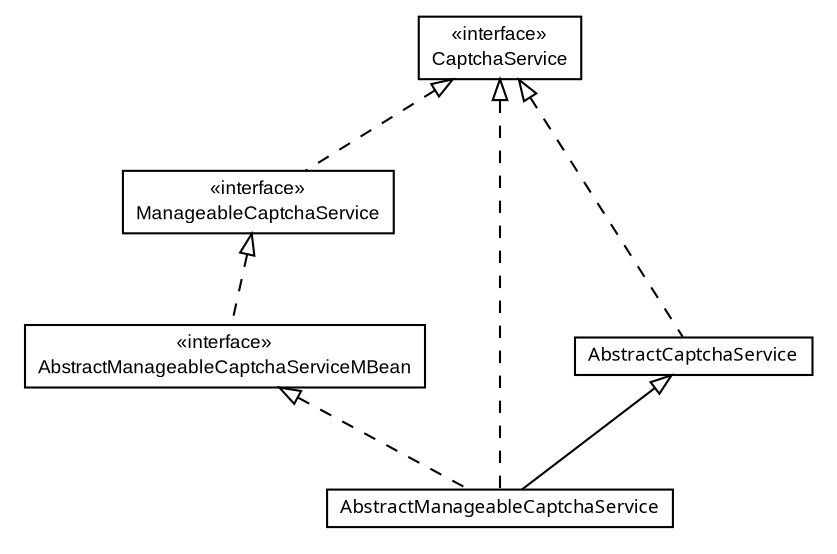 #!/usr/local/bin/dot
#
# Class diagram 
# Generated by UmlGraph version 4.6 (http://www.spinellis.gr/sw/umlgraph)
#

digraph G {
	edge [fontname="arial",fontsize=10,labelfontname="arial",labelfontsize=10];
	node [fontname="arial",fontsize=10,shape=plaintext];
	// com.octo.captcha.service.ManageableCaptchaService
	c3910 [label=<<table border="0" cellborder="1" cellspacing="0" cellpadding="2" port="p" href="./ManageableCaptchaService.html">
		<tr><td><table border="0" cellspacing="0" cellpadding="1">
			<tr><td> &laquo;interface&raquo; </td></tr>
			<tr><td> ManageableCaptchaService </td></tr>
		</table></td></tr>
		</table>>, fontname="arial", fontcolor="black", fontsize=9.0];
	// com.octo.captcha.service.AbstractManageableCaptchaServiceMBean
	c3911 [label=<<table border="0" cellborder="1" cellspacing="0" cellpadding="2" port="p" href="./AbstractManageableCaptchaServiceMBean.html">
		<tr><td><table border="0" cellspacing="0" cellpadding="1">
			<tr><td> &laquo;interface&raquo; </td></tr>
			<tr><td> AbstractManageableCaptchaServiceMBean </td></tr>
		</table></td></tr>
		</table>>, fontname="arial", fontcolor="black", fontsize=9.0];
	// com.octo.captcha.service.AbstractManageableCaptchaService
	c3912 [label=<<table border="0" cellborder="1" cellspacing="0" cellpadding="2" port="p" href="./AbstractManageableCaptchaService.html">
		<tr><td><table border="0" cellspacing="0" cellpadding="1">
			<tr><td><font face="ariali"> AbstractManageableCaptchaService </font></td></tr>
		</table></td></tr>
		</table>>, fontname="arial", fontcolor="black", fontsize=9.0];
	// com.octo.captcha.service.AbstractCaptchaService
	c3913 [label=<<table border="0" cellborder="1" cellspacing="0" cellpadding="2" port="p" href="./AbstractCaptchaService.html">
		<tr><td><table border="0" cellspacing="0" cellpadding="1">
			<tr><td><font face="ariali"> AbstractCaptchaService </font></td></tr>
		</table></td></tr>
		</table>>, fontname="arial", fontcolor="black", fontsize=9.0];
	//com.octo.captcha.service.ManageableCaptchaService implements com.octo.captcha.service.CaptchaService
	c3938:p -> c3910:p [dir=back,arrowtail=empty,style=dashed];
	//com.octo.captcha.service.AbstractManageableCaptchaServiceMBean implements com.octo.captcha.service.ManageableCaptchaService
	c3910:p -> c3911:p [dir=back,arrowtail=empty,style=dashed];
	//com.octo.captcha.service.AbstractManageableCaptchaService extends com.octo.captcha.service.AbstractCaptchaService
	c3913:p -> c3912:p [dir=back,arrowtail=empty];
	//com.octo.captcha.service.AbstractManageableCaptchaService implements com.octo.captcha.service.AbstractManageableCaptchaServiceMBean
	c3911:p -> c3912:p [dir=back,arrowtail=empty,style=dashed];
	//com.octo.captcha.service.AbstractManageableCaptchaService implements com.octo.captcha.service.CaptchaService
	c3938:p -> c3912:p [dir=back,arrowtail=empty,style=dashed];
	//com.octo.captcha.service.AbstractCaptchaService implements com.octo.captcha.service.CaptchaService
	c3938:p -> c3913:p [dir=back,arrowtail=empty,style=dashed];
	// com.octo.captcha.service.CaptchaService
	c3938 [label=<<table border="0" cellborder="1" cellspacing="0" cellpadding="2" port="p" href="http://java.sun.com/j2se/1.4.2/docs/api/com/octo/captcha/service/CaptchaService.html">
		<tr><td><table border="0" cellspacing="0" cellpadding="1">
			<tr><td> &laquo;interface&raquo; </td></tr>
			<tr><td> CaptchaService </td></tr>
		</table></td></tr>
		</table>>, fontname="arial", fontcolor="black", fontsize=9.0];
}

